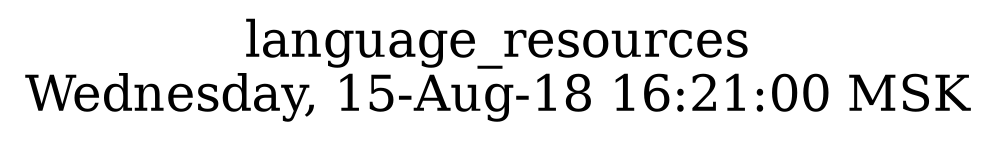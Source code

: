 digraph G {
graph [
  fontsize="24";
  label="language_resources\nWednesday, 15-Aug-18 16:21:00 MSK";
  nojustify=true;
  ordering=out;
  rankdir=LR;
  size="30";
];
}
